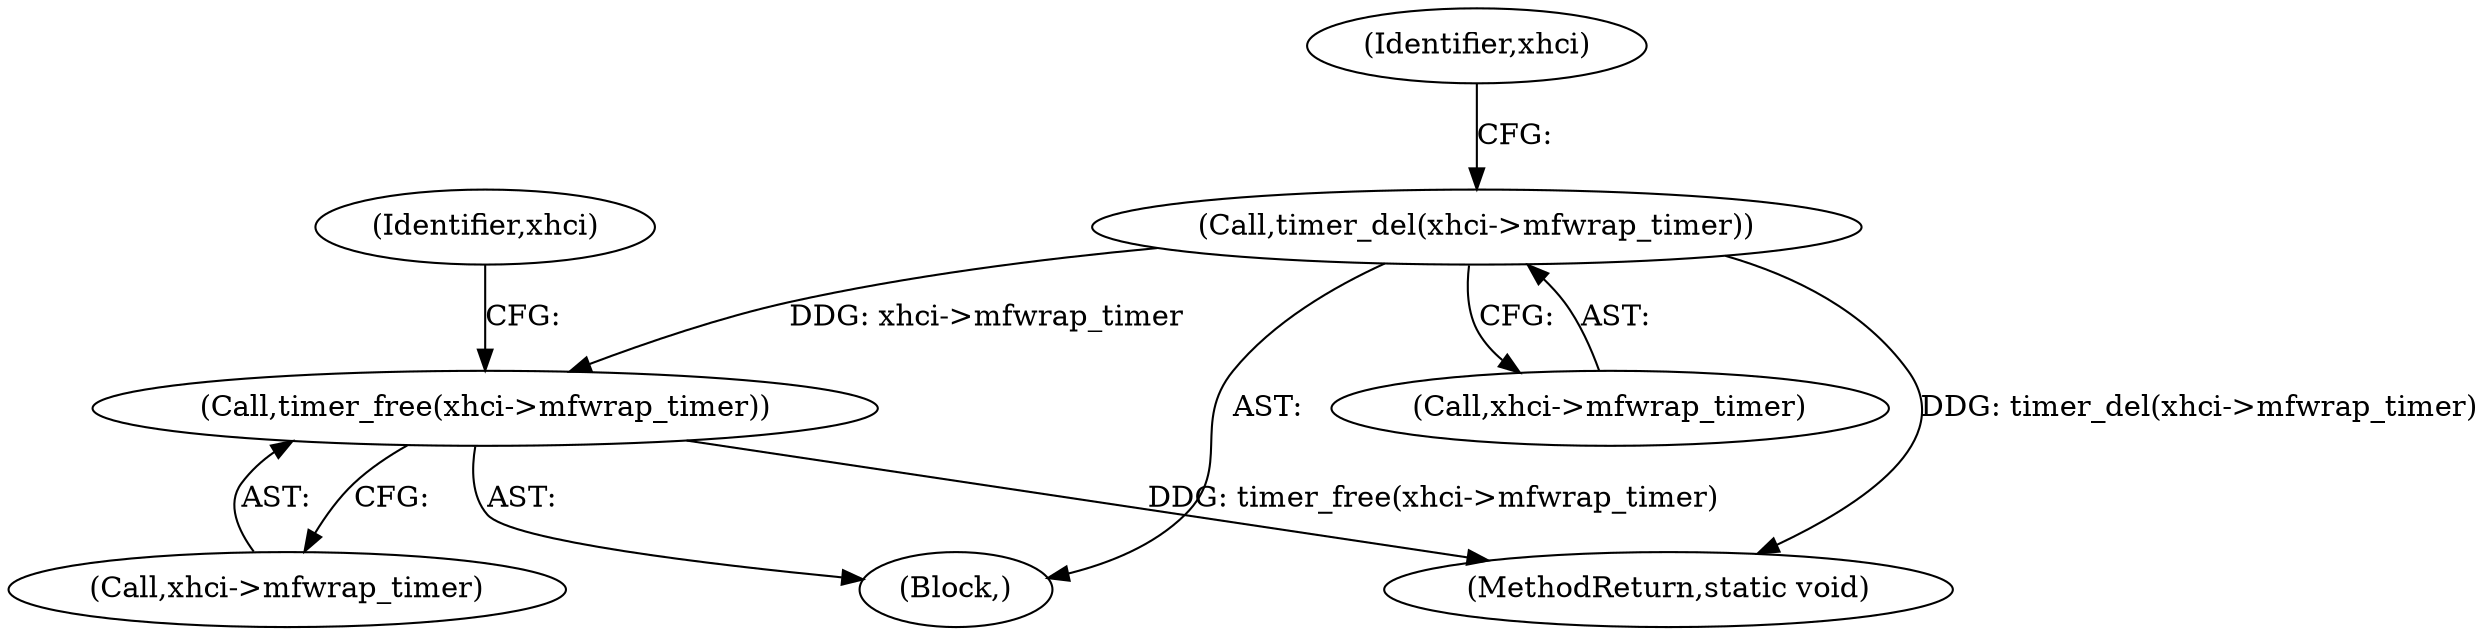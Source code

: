 digraph "0_qemu_b53dd4495ced2432a0b652ea895e651d07336f7e@API" {
"1000137" [label="(Call,timer_free(xhci->mfwrap_timer))"];
"1000133" [label="(Call,timer_del(xhci->mfwrap_timer))"];
"1000137" [label="(Call,timer_free(xhci->mfwrap_timer))"];
"1000253" [label="(MethodReturn,static void)"];
"1000138" [label="(Call,xhci->mfwrap_timer)"];
"1000132" [label="(Block,)"];
"1000133" [label="(Call,timer_del(xhci->mfwrap_timer))"];
"1000139" [label="(Identifier,xhci)"];
"1000143" [label="(Identifier,xhci)"];
"1000134" [label="(Call,xhci->mfwrap_timer)"];
"1000137" -> "1000132"  [label="AST: "];
"1000137" -> "1000138"  [label="CFG: "];
"1000138" -> "1000137"  [label="AST: "];
"1000143" -> "1000137"  [label="CFG: "];
"1000137" -> "1000253"  [label="DDG: timer_free(xhci->mfwrap_timer)"];
"1000133" -> "1000137"  [label="DDG: xhci->mfwrap_timer"];
"1000133" -> "1000132"  [label="AST: "];
"1000133" -> "1000134"  [label="CFG: "];
"1000134" -> "1000133"  [label="AST: "];
"1000139" -> "1000133"  [label="CFG: "];
"1000133" -> "1000253"  [label="DDG: timer_del(xhci->mfwrap_timer)"];
}
